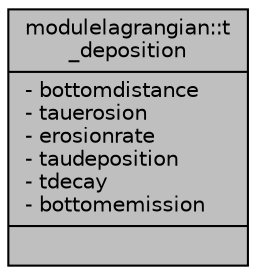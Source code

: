 digraph "modulelagrangian::t_deposition"
{
 // LATEX_PDF_SIZE
  edge [fontname="Helvetica",fontsize="10",labelfontname="Helvetica",labelfontsize="10"];
  node [fontname="Helvetica",fontsize="10",shape=record];
  Node1 [label="{modulelagrangian::t\l_deposition\n|- bottomdistance\l- tauerosion\l- erosionrate\l- taudeposition\l- tdecay\l- bottomemission\l|}",height=0.2,width=0.4,color="black", fillcolor="grey75", style="filled", fontcolor="black",tooltip=" "];
}
